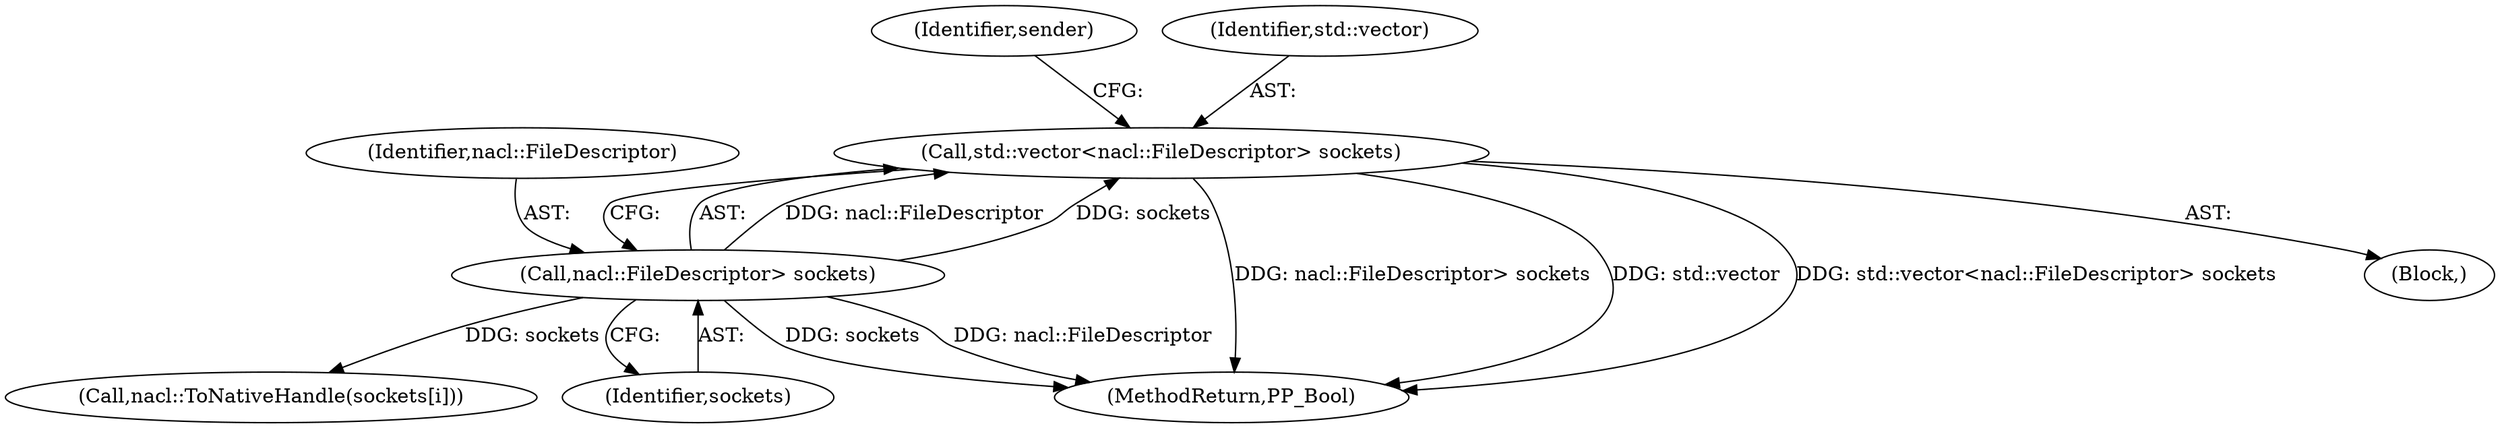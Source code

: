 digraph "0_Chrome_3b0d77670a0613f409110817455d2137576b485a_11@API" {
"1000106" [label="(Call,std::vector<nacl::FileDescriptor> sockets)"];
"1000108" [label="(Call,nacl::FileDescriptor> sockets)"];
"1000113" [label="(Identifier,sender)"];
"1000183" [label="(MethodReturn,PP_Bool)"];
"1000109" [label="(Identifier,nacl::FileDescriptor)"];
"1000177" [label="(Call,nacl::ToNativeHandle(sockets[i]))"];
"1000107" [label="(Identifier,std::vector)"];
"1000106" [label="(Call,std::vector<nacl::FileDescriptor> sockets)"];
"1000105" [label="(Block,)"];
"1000110" [label="(Identifier,sockets)"];
"1000108" [label="(Call,nacl::FileDescriptor> sockets)"];
"1000106" -> "1000105"  [label="AST: "];
"1000106" -> "1000108"  [label="CFG: "];
"1000107" -> "1000106"  [label="AST: "];
"1000108" -> "1000106"  [label="AST: "];
"1000113" -> "1000106"  [label="CFG: "];
"1000106" -> "1000183"  [label="DDG: nacl::FileDescriptor> sockets"];
"1000106" -> "1000183"  [label="DDG: std::vector"];
"1000106" -> "1000183"  [label="DDG: std::vector<nacl::FileDescriptor> sockets"];
"1000108" -> "1000106"  [label="DDG: nacl::FileDescriptor"];
"1000108" -> "1000106"  [label="DDG: sockets"];
"1000108" -> "1000110"  [label="CFG: "];
"1000109" -> "1000108"  [label="AST: "];
"1000110" -> "1000108"  [label="AST: "];
"1000108" -> "1000183"  [label="DDG: sockets"];
"1000108" -> "1000183"  [label="DDG: nacl::FileDescriptor"];
"1000108" -> "1000177"  [label="DDG: sockets"];
}
